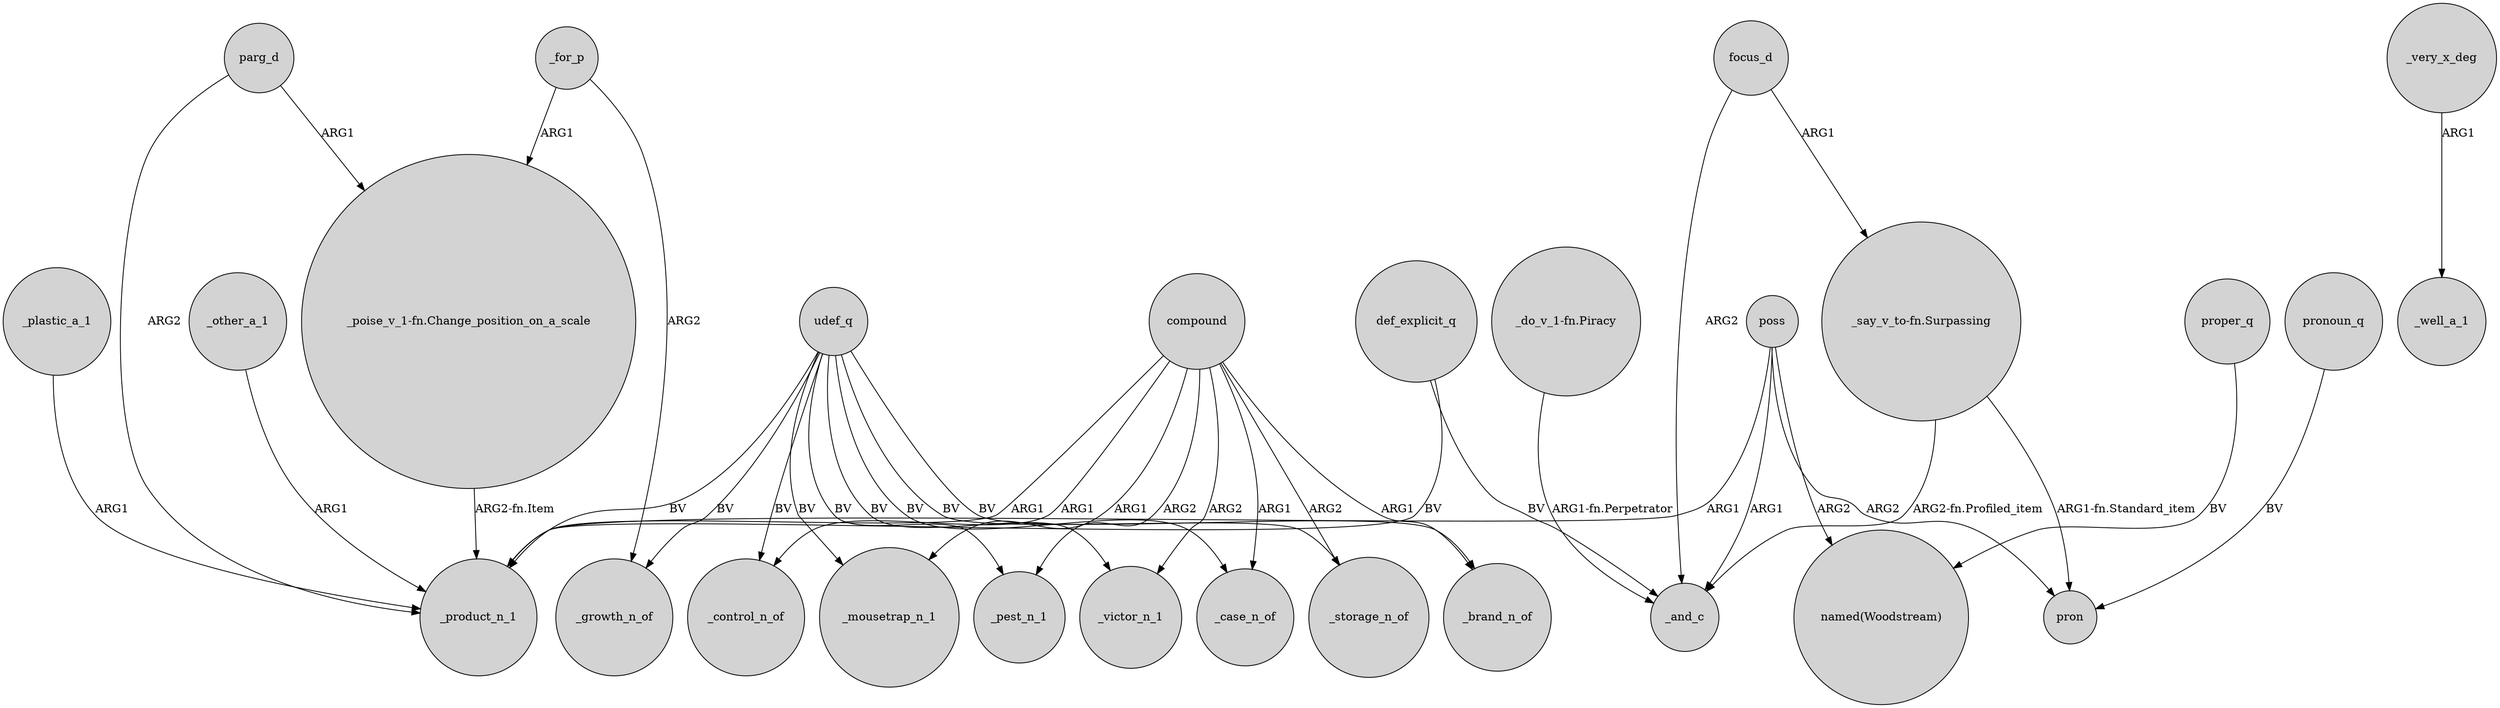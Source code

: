 digraph {
	node [shape=circle style=filled]
	def_explicit_q -> _product_n_1 [label=BV]
	parg_d -> _product_n_1 [label=ARG2]
	udef_q -> _control_n_of [label=BV]
	compound -> _mousetrap_n_1 [label=ARG1]
	udef_q -> _victor_n_1 [label=BV]
	_other_a_1 -> _product_n_1 [label=ARG1]
	udef_q -> _case_n_of [label=BV]
	udef_q -> _storage_n_of [label=BV]
	udef_q -> _product_n_1 [label=BV]
	"_do_v_1-fn.Piracy" -> _and_c [label="ARG1-fn.Perpetrator"]
	compound -> _brand_n_of [label=ARG1]
	compound -> _case_n_of [label=ARG1]
	_for_p -> _growth_n_of [label=ARG2]
	compound -> _victor_n_1 [label=ARG2]
	_for_p -> "_poise_v_1-fn.Change_position_on_a_scale" [label=ARG1]
	def_explicit_q -> _and_c [label=BV]
	pronoun_q -> pron [label=BV]
	poss -> pron [label=ARG2]
	compound -> _storage_n_of [label=ARG2]
	_very_x_deg -> _well_a_1 [label=ARG1]
	poss -> _and_c [label=ARG1]
	compound -> _pest_n_1 [label=ARG2]
	udef_q -> _brand_n_of [label=BV]
	poss -> "named(Woodstream)" [label=ARG2]
	"_poise_v_1-fn.Change_position_on_a_scale" -> _product_n_1 [label="ARG2-fn.Item"]
	"_say_v_to-fn.Surpassing" -> _and_c [label="ARG2-fn.Profiled_item"]
	udef_q -> _mousetrap_n_1 [label=BV]
	compound -> _control_n_of [label=ARG1]
	udef_q -> _growth_n_of [label=BV]
	focus_d -> "_say_v_to-fn.Surpassing" [label=ARG1]
	parg_d -> "_poise_v_1-fn.Change_position_on_a_scale" [label=ARG1]
	compound -> _product_n_1 [label=ARG1]
	poss -> _product_n_1 [label=ARG1]
	proper_q -> "named(Woodstream)" [label=BV]
	udef_q -> _pest_n_1 [label=BV]
	_plastic_a_1 -> _product_n_1 [label=ARG1]
	focus_d -> _and_c [label=ARG2]
	"_say_v_to-fn.Surpassing" -> pron [label="ARG1-fn.Standard_item"]
}
